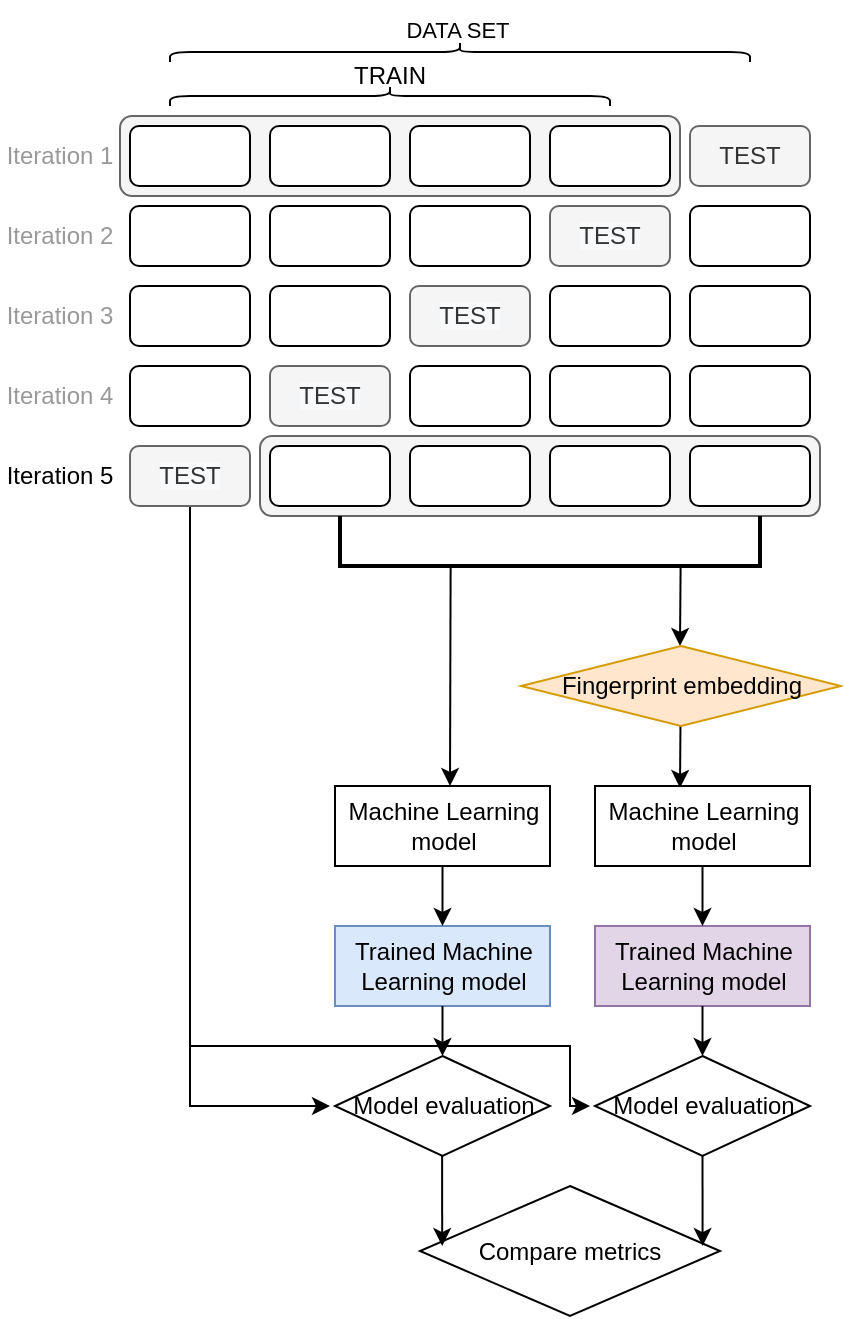 <mxfile version="16.5.3" type="device"><diagram id="NRAeLcipYwEuxY_cgSLX" name="Page-1"><mxGraphModel dx="1422" dy="1931" grid="1" gridSize="10" guides="1" tooltips="1" connect="1" arrows="1" fold="1" page="1" pageScale="1" pageWidth="827" pageHeight="1169" math="0" shadow="0"><root><mxCell id="0"/><mxCell id="1" parent="0"/><mxCell id="mi85UxiWkU1BiEyxZtxb-45" value="" style="rounded=1;whiteSpace=wrap;html=1;fillColor=#f5f5f5;fontColor=#333333;strokeColor=#666666;" parent="1" vertex="1"><mxGeometry x="115" y="35" width="280" height="40" as="geometry"/></mxCell><mxCell id="mi85UxiWkU1BiEyxZtxb-43" value="" style="rounded=1;whiteSpace=wrap;html=1;fillColor=#f5f5f5;fontColor=#333333;strokeColor=#666666;" parent="1" vertex="1"><mxGeometry x="185" y="195" width="280" height="40" as="geometry"/></mxCell><mxCell id="mi85UxiWkU1BiEyxZtxb-1" value="" style="rounded=1;whiteSpace=wrap;html=1;" parent="1" vertex="1"><mxGeometry x="120" y="40" width="60" height="30" as="geometry"/></mxCell><mxCell id="mi85UxiWkU1BiEyxZtxb-2" value="" style="rounded=1;whiteSpace=wrap;html=1;" parent="1" vertex="1"><mxGeometry x="190" y="40" width="60" height="30" as="geometry"/></mxCell><mxCell id="mi85UxiWkU1BiEyxZtxb-3" value="" style="rounded=1;whiteSpace=wrap;html=1;" parent="1" vertex="1"><mxGeometry x="260" y="40" width="60" height="30" as="geometry"/></mxCell><mxCell id="mi85UxiWkU1BiEyxZtxb-4" value="" style="rounded=1;whiteSpace=wrap;html=1;" parent="1" vertex="1"><mxGeometry x="330" y="40" width="60" height="30" as="geometry"/></mxCell><mxCell id="mi85UxiWkU1BiEyxZtxb-5" value="TEST" style="rounded=1;whiteSpace=wrap;html=1;fillColor=#f5f5f5;fontColor=#333333;strokeColor=#666666;" parent="1" vertex="1"><mxGeometry x="400" y="40" width="60" height="30" as="geometry"/></mxCell><mxCell id="mi85UxiWkU1BiEyxZtxb-6" value="" style="rounded=1;whiteSpace=wrap;html=1;" parent="1" vertex="1"><mxGeometry x="190" y="80" width="60" height="30" as="geometry"/></mxCell><mxCell id="mi85UxiWkU1BiEyxZtxb-7" value="" style="rounded=1;whiteSpace=wrap;html=1;" parent="1" vertex="1"><mxGeometry x="120" y="80" width="60" height="30" as="geometry"/></mxCell><mxCell id="mi85UxiWkU1BiEyxZtxb-8" value="" style="rounded=1;whiteSpace=wrap;html=1;" parent="1" vertex="1"><mxGeometry x="260" y="80" width="60" height="30" as="geometry"/></mxCell><mxCell id="mi85UxiWkU1BiEyxZtxb-9" value="" style="rounded=1;whiteSpace=wrap;html=1;" parent="1" vertex="1"><mxGeometry x="120" y="120" width="60" height="30" as="geometry"/></mxCell><mxCell id="mi85UxiWkU1BiEyxZtxb-10" value="&#10;&#10;&lt;span style=&quot;color: rgb(51, 51, 51); font-family: helvetica; font-size: 12px; font-style: normal; font-weight: 400; letter-spacing: normal; text-align: center; text-indent: 0px; text-transform: none; word-spacing: 0px; background-color: rgb(248, 249, 250); display: inline; float: none;&quot;&gt;TEST&lt;/span&gt;&#10;&#10;" style="rounded=1;whiteSpace=wrap;html=1;fillColor=#f5f5f5;fontColor=#333333;strokeColor=#666666;" parent="1" vertex="1"><mxGeometry x="330" y="80" width="60" height="30" as="geometry"/></mxCell><mxCell id="mi85UxiWkU1BiEyxZtxb-11" value="" style="rounded=1;whiteSpace=wrap;html=1;" parent="1" vertex="1"><mxGeometry x="400" y="80" width="60" height="30" as="geometry"/></mxCell><mxCell id="mi85UxiWkU1BiEyxZtxb-12" value="" style="rounded=1;whiteSpace=wrap;html=1;" parent="1" vertex="1"><mxGeometry x="190" y="120" width="60" height="30" as="geometry"/></mxCell><mxCell id="mi85UxiWkU1BiEyxZtxb-13" value="&#10;&#10;&lt;span style=&quot;color: rgb(51, 51, 51); font-family: helvetica; font-size: 12px; font-style: normal; font-weight: 400; letter-spacing: normal; text-align: center; text-indent: 0px; text-transform: none; word-spacing: 0px; background-color: rgb(248, 249, 250); display: inline; float: none;&quot;&gt;TEST&lt;/span&gt;&#10;&#10;" style="rounded=1;whiteSpace=wrap;html=1;fillColor=#f5f5f5;fontColor=#333333;strokeColor=#666666;" parent="1" vertex="1"><mxGeometry x="260" y="120" width="60" height="30" as="geometry"/></mxCell><mxCell id="mi85UxiWkU1BiEyxZtxb-17" value="" style="rounded=1;whiteSpace=wrap;html=1;" parent="1" vertex="1"><mxGeometry x="190" y="200" width="60" height="30" as="geometry"/></mxCell><mxCell id="mi85UxiWkU1BiEyxZtxb-57" style="edgeStyle=orthogonalEdgeStyle;rounded=0;orthogonalLoop=1;jettySize=auto;html=1;exitX=0.5;exitY=1;exitDx=0;exitDy=0;" parent="1" source="mi85UxiWkU1BiEyxZtxb-18" edge="1"><mxGeometry relative="1" as="geometry"><mxPoint x="220" y="530" as="targetPoint"/><Array as="points"><mxPoint x="150" y="530"/></Array></mxGeometry></mxCell><mxCell id="mi85UxiWkU1BiEyxZtxb-18" value="&#10;&#10;&lt;span style=&quot;color: rgb(51, 51, 51); font-family: helvetica; font-size: 12px; font-style: normal; font-weight: 400; letter-spacing: normal; text-align: center; text-indent: 0px; text-transform: none; word-spacing: 0px; background-color: rgb(248, 249, 250); display: inline; float: none;&quot;&gt;TEST&lt;/span&gt;&#10;&#10;" style="rounded=1;whiteSpace=wrap;html=1;fillColor=#f5f5f5;fontColor=#333333;strokeColor=#666666;" parent="1" vertex="1"><mxGeometry x="120" y="200" width="60" height="30" as="geometry"/></mxCell><mxCell id="mi85UxiWkU1BiEyxZtxb-19" value="" style="rounded=1;whiteSpace=wrap;html=1;" parent="1" vertex="1"><mxGeometry x="260" y="200" width="60" height="30" as="geometry"/></mxCell><mxCell id="mi85UxiWkU1BiEyxZtxb-20" value="" style="rounded=1;whiteSpace=wrap;html=1;" parent="1" vertex="1"><mxGeometry x="400" y="200" width="60" height="30" as="geometry"/></mxCell><mxCell id="mi85UxiWkU1BiEyxZtxb-21" value="" style="rounded=1;whiteSpace=wrap;html=1;" parent="1" vertex="1"><mxGeometry x="330" y="200" width="60" height="30" as="geometry"/></mxCell><mxCell id="mi85UxiWkU1BiEyxZtxb-22" value="" style="rounded=1;whiteSpace=wrap;html=1;" parent="1" vertex="1"><mxGeometry x="330" y="160" width="60" height="30" as="geometry"/></mxCell><mxCell id="mi85UxiWkU1BiEyxZtxb-23" value="" style="rounded=1;whiteSpace=wrap;html=1;" parent="1" vertex="1"><mxGeometry x="400" y="160" width="60" height="30" as="geometry"/></mxCell><mxCell id="mi85UxiWkU1BiEyxZtxb-24" value="" style="rounded=1;whiteSpace=wrap;html=1;" parent="1" vertex="1"><mxGeometry x="260" y="160" width="60" height="30" as="geometry"/></mxCell><mxCell id="mi85UxiWkU1BiEyxZtxb-25" value="&#10;&#10;&lt;span style=&quot;color: rgb(51, 51, 51); font-family: helvetica; font-size: 12px; font-style: normal; font-weight: 400; letter-spacing: normal; text-align: center; text-indent: 0px; text-transform: none; word-spacing: 0px; background-color: rgb(248, 249, 250); display: inline; float: none;&quot;&gt;TEST&lt;/span&gt;&#10;&#10;" style="rounded=1;whiteSpace=wrap;html=1;fillColor=#f5f5f5;fontColor=#333333;strokeColor=#666666;" parent="1" vertex="1"><mxGeometry x="190" y="160" width="60" height="30" as="geometry"/></mxCell><mxCell id="mi85UxiWkU1BiEyxZtxb-26" value="" style="rounded=1;whiteSpace=wrap;html=1;" parent="1" vertex="1"><mxGeometry x="120" y="160" width="60" height="30" as="geometry"/></mxCell><mxCell id="mi85UxiWkU1BiEyxZtxb-27" value="" style="rounded=1;whiteSpace=wrap;html=1;" parent="1" vertex="1"><mxGeometry x="400" y="120" width="60" height="30" as="geometry"/></mxCell><mxCell id="mi85UxiWkU1BiEyxZtxb-28" value="" style="rounded=1;whiteSpace=wrap;html=1;" parent="1" vertex="1"><mxGeometry x="330" y="120" width="60" height="30" as="geometry"/></mxCell><mxCell id="mi85UxiWkU1BiEyxZtxb-31" value="TRAIN" style="text;html=1;strokeColor=none;fillColor=none;align=center;verticalAlign=middle;whiteSpace=wrap;rounded=0;" parent="1" vertex="1"><mxGeometry x="220" width="60" height="30" as="geometry"/></mxCell><mxCell id="mi85UxiWkU1BiEyxZtxb-35" value="" style="strokeWidth=2;html=1;shape=mxgraph.flowchart.annotation_1;align=left;pointerEvents=1;rotation=-90;" parent="1" vertex="1"><mxGeometry x="317.5" y="142.5" width="25" height="210" as="geometry"/></mxCell><mxCell id="mi85UxiWkU1BiEyxZtxb-37" value="" style="endArrow=classic;html=1;rounded=0;exitX=0.013;exitY=0.811;exitDx=0;exitDy=0;exitPerimeter=0;" parent="1" source="mi85UxiWkU1BiEyxZtxb-35" edge="1"><mxGeometry width="50" height="50" relative="1" as="geometry"><mxPoint x="340" y="280" as="sourcePoint"/><mxPoint x="395" y="300" as="targetPoint"/></mxGeometry></mxCell><mxCell id="mi85UxiWkU1BiEyxZtxb-39" value="" style="endArrow=classic;html=1;rounded=0;exitX=0.013;exitY=0.811;exitDx=0;exitDy=0;exitPerimeter=0;" parent="1" edge="1"><mxGeometry width="50" height="50" relative="1" as="geometry"><mxPoint x="280.31" y="260.005" as="sourcePoint"/><mxPoint x="280" y="370" as="targetPoint"/></mxGeometry></mxCell><mxCell id="mi85UxiWkU1BiEyxZtxb-42" value="" style="endArrow=classic;html=1;rounded=0;exitX=0.013;exitY=0.811;exitDx=0;exitDy=0;exitPerimeter=0;" parent="1" edge="1"><mxGeometry width="50" height="50" relative="1" as="geometry"><mxPoint x="395.31" y="330.675" as="sourcePoint"/><mxPoint x="395" y="371" as="targetPoint"/></mxGeometry></mxCell><mxCell id="mi85UxiWkU1BiEyxZtxb-46" value="Fingerprint embedding" style="rhombus;whiteSpace=wrap;html=1;fillColor=#ffe6cc;strokeColor=#d79b00;" parent="1" vertex="1"><mxGeometry x="315.5" y="300" width="160" height="40" as="geometry"/></mxCell><mxCell id="mi85UxiWkU1BiEyxZtxb-49" value="Machine Learning model" style="rounded=0;whiteSpace=wrap;html=1;" parent="1" vertex="1"><mxGeometry x="222.5" y="370" width="107.5" height="40" as="geometry"/></mxCell><mxCell id="mi85UxiWkU1BiEyxZtxb-50" value="Machine Learning model" style="rounded=0;whiteSpace=wrap;html=1;" parent="1" vertex="1"><mxGeometry x="352.5" y="370" width="107.5" height="40" as="geometry"/></mxCell><mxCell id="mi85UxiWkU1BiEyxZtxb-51" value="Trained Machine Learning model" style="rounded=0;whiteSpace=wrap;html=1;fillColor=#dae8fc;strokeColor=#6c8ebf;" parent="1" vertex="1"><mxGeometry x="222.5" y="440" width="107.5" height="40" as="geometry"/></mxCell><mxCell id="mi85UxiWkU1BiEyxZtxb-52" value="Trained Machine Learning model" style="rounded=0;whiteSpace=wrap;html=1;fillColor=#e1d5e7;strokeColor=#9673a6;" parent="1" vertex="1"><mxGeometry x="352.5" y="440" width="107.5" height="40" as="geometry"/></mxCell><mxCell id="mi85UxiWkU1BiEyxZtxb-54" value="Model evaluation" style="rhombus;whiteSpace=wrap;html=1;" parent="1" vertex="1"><mxGeometry x="352.5" y="505" width="107.5" height="50" as="geometry"/></mxCell><mxCell id="mi85UxiWkU1BiEyxZtxb-55" value="Model evaluation" style="rhombus;whiteSpace=wrap;html=1;" parent="1" vertex="1"><mxGeometry x="222.5" y="505" width="107.5" height="50" as="geometry"/></mxCell><mxCell id="mi85UxiWkU1BiEyxZtxb-58" value="" style="endArrow=classic;html=1;rounded=0;" parent="1" edge="1"><mxGeometry width="50" height="50" relative="1" as="geometry"><mxPoint x="150" y="500" as="sourcePoint"/><mxPoint x="350" y="530" as="targetPoint"/><Array as="points"><mxPoint x="260" y="500"/><mxPoint x="340" y="500"/><mxPoint x="340" y="530"/></Array></mxGeometry></mxCell><mxCell id="mi85UxiWkU1BiEyxZtxb-59" value="" style="endArrow=classic;html=1;rounded=0;exitX=0.5;exitY=1;exitDx=0;exitDy=0;entryX=0.5;entryY=0;entryDx=0;entryDy=0;" parent="1" source="mi85UxiWkU1BiEyxZtxb-51" target="mi85UxiWkU1BiEyxZtxb-55" edge="1"><mxGeometry width="50" height="50" relative="1" as="geometry"><mxPoint x="150" y="440" as="sourcePoint"/><mxPoint x="200" y="390" as="targetPoint"/></mxGeometry></mxCell><mxCell id="mi85UxiWkU1BiEyxZtxb-60" value="" style="endArrow=classic;html=1;rounded=0;exitX=0.5;exitY=1;exitDx=0;exitDy=0;" parent="1" source="mi85UxiWkU1BiEyxZtxb-52" target="mi85UxiWkU1BiEyxZtxb-54" edge="1"><mxGeometry width="50" height="50" relative="1" as="geometry"><mxPoint x="286.25" y="490" as="sourcePoint"/><mxPoint x="286.25" y="515" as="targetPoint"/></mxGeometry></mxCell><mxCell id="mi85UxiWkU1BiEyxZtxb-61" value="&lt;font color=&quot;#999999&quot;&gt;Iteration 1&lt;/font&gt;" style="text;html=1;strokeColor=none;fillColor=none;align=center;verticalAlign=middle;whiteSpace=wrap;rounded=0;" parent="1" vertex="1"><mxGeometry x="55" y="40" width="60" height="30" as="geometry"/></mxCell><mxCell id="mi85UxiWkU1BiEyxZtxb-66" value="&lt;font color=&quot;#999999&quot;&gt;Iteration 2&lt;/font&gt;" style="text;html=1;strokeColor=none;fillColor=none;align=center;verticalAlign=middle;whiteSpace=wrap;rounded=0;" parent="1" vertex="1"><mxGeometry x="55" y="80" width="60" height="30" as="geometry"/></mxCell><mxCell id="mi85UxiWkU1BiEyxZtxb-67" value="&lt;font color=&quot;#999999&quot;&gt;Iteration 3&lt;/font&gt;" style="text;html=1;strokeColor=none;fillColor=none;align=center;verticalAlign=middle;whiteSpace=wrap;rounded=0;" parent="1" vertex="1"><mxGeometry x="55" y="120" width="60" height="30" as="geometry"/></mxCell><mxCell id="mi85UxiWkU1BiEyxZtxb-68" value="&lt;font color=&quot;#999999&quot;&gt;Iteration 4&lt;/font&gt;" style="text;html=1;strokeColor=none;fillColor=none;align=center;verticalAlign=middle;whiteSpace=wrap;rounded=0;" parent="1" vertex="1"><mxGeometry x="55" y="160" width="60" height="30" as="geometry"/></mxCell><mxCell id="mi85UxiWkU1BiEyxZtxb-69" value="Iteration 5" style="text;html=1;strokeColor=none;fillColor=none;align=center;verticalAlign=middle;whiteSpace=wrap;rounded=0;" parent="1" vertex="1"><mxGeometry x="55" y="200" width="60" height="30" as="geometry"/></mxCell><mxCell id="mi85UxiWkU1BiEyxZtxb-71" value="&lt;font color=&quot;#000000&quot;&gt;Compare metrics&lt;/font&gt;" style="rhombus;whiteSpace=wrap;html=1;fontColor=#999999;" parent="1" vertex="1"><mxGeometry x="265" y="570" width="150" height="65" as="geometry"/></mxCell><mxCell id="mi85UxiWkU1BiEyxZtxb-72" value="" style="endArrow=classic;html=1;rounded=0;fontColor=#000000;exitX=0.5;exitY=1;exitDx=0;exitDy=0;entryX=0.942;entryY=0.462;entryDx=0;entryDy=0;entryPerimeter=0;" parent="1" source="mi85UxiWkU1BiEyxZtxb-54" target="mi85UxiWkU1BiEyxZtxb-71" edge="1"><mxGeometry width="50" height="50" relative="1" as="geometry"><mxPoint x="340" y="610" as="sourcePoint"/><mxPoint x="390" y="560" as="targetPoint"/></mxGeometry></mxCell><mxCell id="mi85UxiWkU1BiEyxZtxb-73" value="" style="endArrow=classic;html=1;rounded=0;fontColor=#000000;exitX=0.5;exitY=1;exitDx=0;exitDy=0;entryX=0.942;entryY=0.462;entryDx=0;entryDy=0;entryPerimeter=0;" parent="1" edge="1"><mxGeometry width="50" height="50" relative="1" as="geometry"><mxPoint x="276.05" y="555" as="sourcePoint"/><mxPoint x="276.1" y="600.03" as="targetPoint"/></mxGeometry></mxCell><mxCell id="mi85UxiWkU1BiEyxZtxb-74" value="" style="endArrow=classic;html=1;rounded=0;fontColor=#000000;exitX=0.5;exitY=1;exitDx=0;exitDy=0;entryX=0.5;entryY=0;entryDx=0;entryDy=0;" parent="1" source="mi85UxiWkU1BiEyxZtxb-49" target="mi85UxiWkU1BiEyxZtxb-51" edge="1"><mxGeometry width="50" height="50" relative="1" as="geometry"><mxPoint x="110" y="610" as="sourcePoint"/><mxPoint x="160" y="560" as="targetPoint"/></mxGeometry></mxCell><mxCell id="mi85UxiWkU1BiEyxZtxb-75" value="" style="endArrow=classic;html=1;rounded=0;fontColor=#000000;exitX=0.5;exitY=1;exitDx=0;exitDy=0;entryX=0.5;entryY=0;entryDx=0;entryDy=0;" parent="1" source="mi85UxiWkU1BiEyxZtxb-50" target="mi85UxiWkU1BiEyxZtxb-52" edge="1"><mxGeometry width="50" height="50" relative="1" as="geometry"><mxPoint x="286.25" y="420" as="sourcePoint"/><mxPoint x="286.25" y="450" as="targetPoint"/></mxGeometry></mxCell><mxCell id="mi85UxiWkU1BiEyxZtxb-82" value="" style="shape=curlyBracket;whiteSpace=wrap;html=1;rounded=1;flipH=1;fontColor=#000000;rotation=-90;" parent="1" vertex="1"><mxGeometry x="245" y="-85" width="10" height="220" as="geometry"/></mxCell><mxCell id="mi85UxiWkU1BiEyxZtxb-100" value="" style="shape=curlyBracket;whiteSpace=wrap;html=1;rounded=1;flipH=1;fontColor=#000000;rotation=-90;" parent="1" vertex="1"><mxGeometry x="280" y="-142" width="10" height="290" as="geometry"/></mxCell><mxCell id="mi85UxiWkU1BiEyxZtxb-101" value="DATA SET" style="text;html=1;strokeColor=none;fillColor=none;align=center;verticalAlign=middle;whiteSpace=wrap;rounded=0;fontSize=11;fontColor=#000000;" parent="1" vertex="1"><mxGeometry x="253.5" y="-23" width="60" height="30" as="geometry"/></mxCell></root></mxGraphModel></diagram></mxfile>